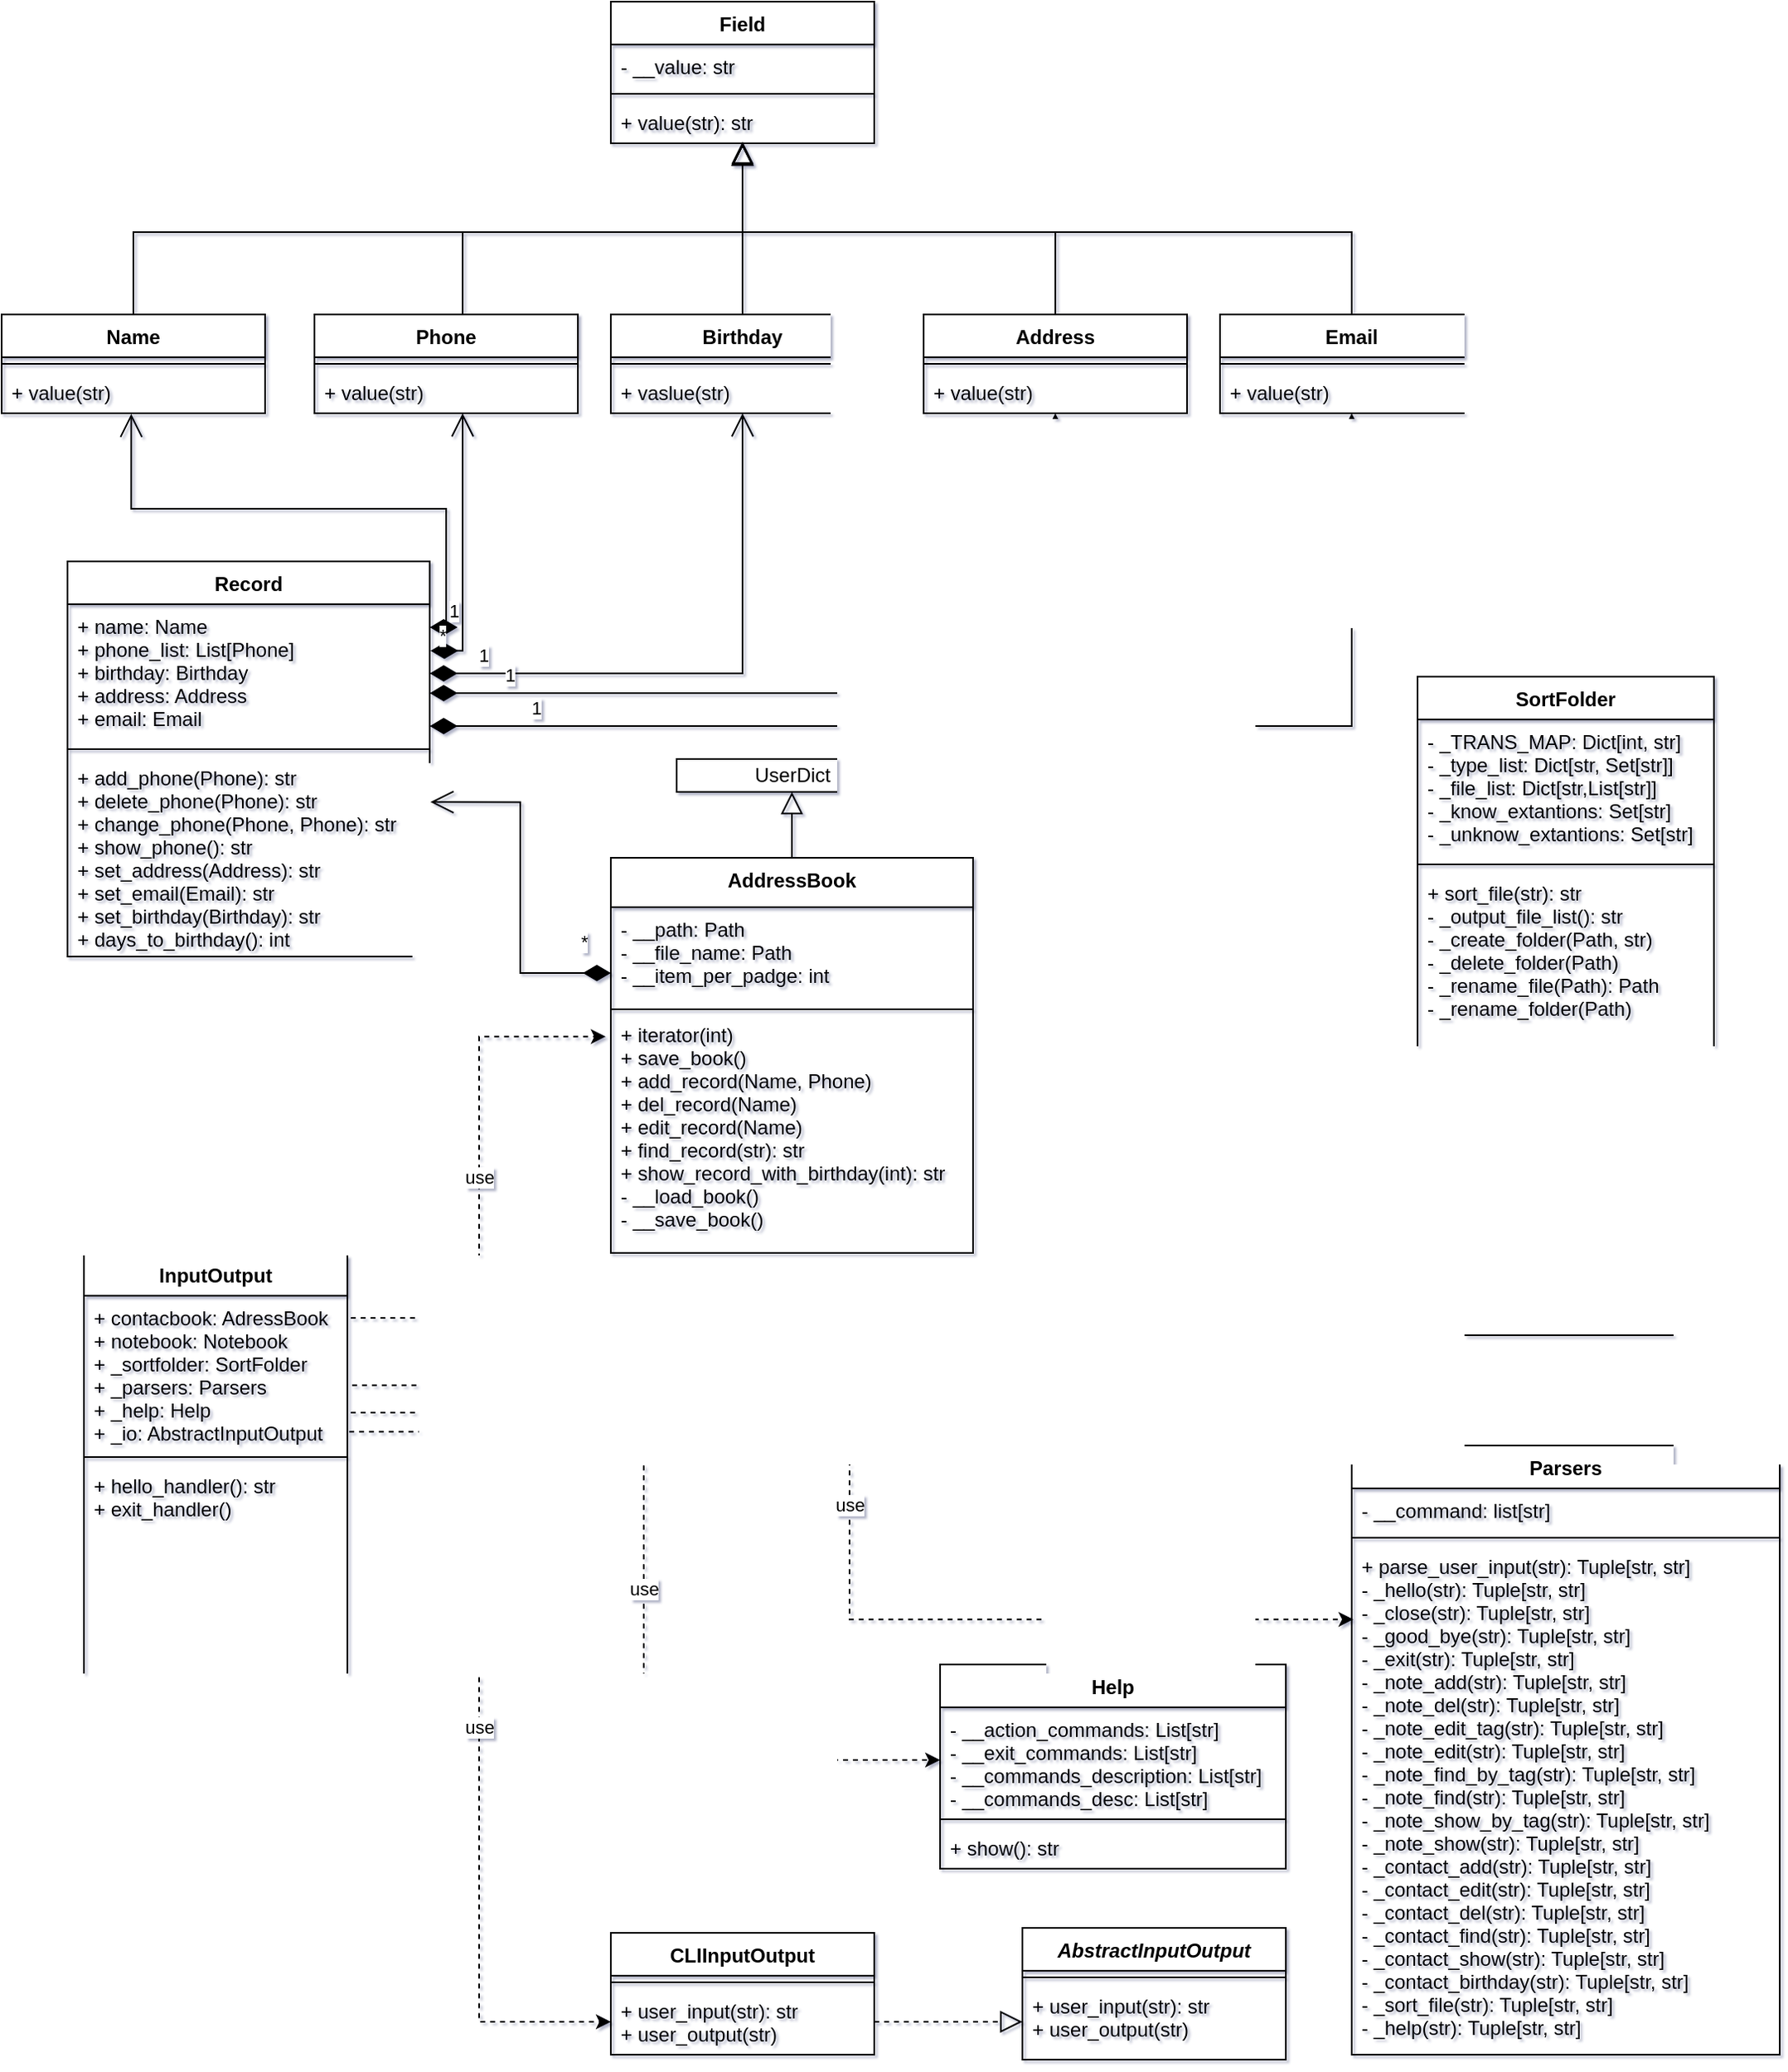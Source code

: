 <mxfile version="20.4.1" type="github">
  <diagram id="C5RBs43oDa-KdzZeNtuy" name="Page-1">
    <mxGraphModel dx="1113" dy="668" grid="1" gridSize="10" guides="1" tooltips="1" connect="1" arrows="1" fold="1" page="1" pageScale="1" pageWidth="1169" pageHeight="1654" background="#ffffff" math="0" shadow="1">
      <root>
        <object label="" id="WIyWlLk6GJQsqaUBKTNV-0">
          <mxCell />
        </object>
        <mxCell id="WIyWlLk6GJQsqaUBKTNV-1" parent="WIyWlLk6GJQsqaUBKTNV-0" />
        <mxCell id="-XMMIRewIuGDqcK_ADeO-0" value="Field" style="swimlane;fontStyle=1;align=center;verticalAlign=top;childLayout=stackLayout;horizontal=1;startSize=26;horizontalStack=0;resizeParent=1;resizeParentMax=0;resizeLast=0;collapsible=1;marginBottom=0;" parent="WIyWlLk6GJQsqaUBKTNV-1" vertex="1">
          <mxGeometry x="390" y="30" width="160" height="86" as="geometry" />
        </mxCell>
        <mxCell id="-XMMIRewIuGDqcK_ADeO-1" value="- __value: str" style="text;strokeColor=none;fillColor=none;align=left;verticalAlign=top;spacingLeft=4;spacingRight=4;overflow=hidden;rotatable=0;points=[[0,0.5],[1,0.5]];portConstraint=eastwest;" parent="-XMMIRewIuGDqcK_ADeO-0" vertex="1">
          <mxGeometry y="26" width="160" height="26" as="geometry" />
        </mxCell>
        <mxCell id="-XMMIRewIuGDqcK_ADeO-2" value="" style="line;strokeWidth=1;fillColor=none;align=left;verticalAlign=middle;spacingTop=-1;spacingLeft=3;spacingRight=3;rotatable=0;labelPosition=right;points=[];portConstraint=eastwest;strokeColor=inherit;" parent="-XMMIRewIuGDqcK_ADeO-0" vertex="1">
          <mxGeometry y="52" width="160" height="8" as="geometry" />
        </mxCell>
        <mxCell id="-XMMIRewIuGDqcK_ADeO-3" value="+ value(str): str" style="text;strokeColor=none;fillColor=none;align=left;verticalAlign=top;spacingLeft=4;spacingRight=4;overflow=hidden;rotatable=0;points=[[0,0.5],[1,0.5]];portConstraint=eastwest;" parent="-XMMIRewIuGDqcK_ADeO-0" vertex="1">
          <mxGeometry y="60" width="160" height="26" as="geometry" />
        </mxCell>
        <mxCell id="-XMMIRewIuGDqcK_ADeO-4" value="Birthday" style="swimlane;fontStyle=1;align=center;verticalAlign=top;childLayout=stackLayout;horizontal=1;startSize=26;horizontalStack=0;resizeParent=1;resizeParentMax=0;resizeLast=0;collapsible=1;marginBottom=0;" parent="WIyWlLk6GJQsqaUBKTNV-1" vertex="1">
          <mxGeometry x="390" y="220" width="160" height="60" as="geometry" />
        </mxCell>
        <mxCell id="-XMMIRewIuGDqcK_ADeO-6" value="" style="line;strokeWidth=1;fillColor=none;align=left;verticalAlign=middle;spacingTop=-1;spacingLeft=3;spacingRight=3;rotatable=0;labelPosition=right;points=[];portConstraint=eastwest;strokeColor=inherit;" parent="-XMMIRewIuGDqcK_ADeO-4" vertex="1">
          <mxGeometry y="26" width="160" height="8" as="geometry" />
        </mxCell>
        <mxCell id="-XMMIRewIuGDqcK_ADeO-7" value="+ vaslue(str)" style="text;strokeColor=none;fillColor=none;align=left;verticalAlign=top;spacingLeft=4;spacingRight=4;overflow=hidden;rotatable=0;points=[[0,0.5],[1,0.5]];portConstraint=eastwest;" parent="-XMMIRewIuGDqcK_ADeO-4" vertex="1">
          <mxGeometry y="34" width="160" height="26" as="geometry" />
        </mxCell>
        <mxCell id="_s7rSfz18poYZKIc188B-0" style="edgeStyle=orthogonalEdgeStyle;rounded=0;orthogonalLoop=1;jettySize=auto;html=1;entryX=0.5;entryY=0.962;entryDx=0;entryDy=0;entryPerimeter=0;strokeWidth=1;endArrow=block;endFill=0;endSize=11;" parent="WIyWlLk6GJQsqaUBKTNV-1" source="-XMMIRewIuGDqcK_ADeO-8" target="-XMMIRewIuGDqcK_ADeO-3" edge="1">
          <mxGeometry relative="1" as="geometry">
            <Array as="points">
              <mxPoint x="100" y="170" />
              <mxPoint x="470" y="170" />
            </Array>
          </mxGeometry>
        </mxCell>
        <mxCell id="-XMMIRewIuGDqcK_ADeO-8" value="Name" style="swimlane;fontStyle=1;align=center;verticalAlign=top;childLayout=stackLayout;horizontal=1;startSize=26;horizontalStack=0;resizeParent=1;resizeParentMax=0;resizeLast=0;collapsible=1;marginBottom=0;" parent="WIyWlLk6GJQsqaUBKTNV-1" vertex="1">
          <mxGeometry x="20" y="220" width="160" height="60" as="geometry" />
        </mxCell>
        <mxCell id="-XMMIRewIuGDqcK_ADeO-10" value="" style="line;strokeWidth=1;fillColor=none;align=left;verticalAlign=middle;spacingTop=-1;spacingLeft=3;spacingRight=3;rotatable=0;labelPosition=right;points=[];portConstraint=eastwest;strokeColor=inherit;" parent="-XMMIRewIuGDqcK_ADeO-8" vertex="1">
          <mxGeometry y="26" width="160" height="8" as="geometry" />
        </mxCell>
        <mxCell id="-XMMIRewIuGDqcK_ADeO-11" value="+ value(str)" style="text;strokeColor=none;fillColor=none;align=left;verticalAlign=top;spacingLeft=4;spacingRight=4;overflow=hidden;rotatable=0;points=[[0,0.5],[1,0.5]];portConstraint=eastwest;" parent="-XMMIRewIuGDqcK_ADeO-8" vertex="1">
          <mxGeometry y="34" width="160" height="26" as="geometry" />
        </mxCell>
        <mxCell id="_s7rSfz18poYZKIc188B-1" style="edgeStyle=orthogonalEdgeStyle;rounded=0;orthogonalLoop=1;jettySize=auto;html=1;strokeWidth=1;endArrow=block;endFill=0;endSize=11;" parent="WIyWlLk6GJQsqaUBKTNV-1" source="-XMMIRewIuGDqcK_ADeO-12" target="-XMMIRewIuGDqcK_ADeO-3" edge="1">
          <mxGeometry relative="1" as="geometry">
            <Array as="points">
              <mxPoint x="300" y="170" />
              <mxPoint x="470" y="170" />
            </Array>
          </mxGeometry>
        </mxCell>
        <mxCell id="-XMMIRewIuGDqcK_ADeO-12" value="Phone" style="swimlane;fontStyle=1;align=center;verticalAlign=top;childLayout=stackLayout;horizontal=1;startSize=26;horizontalStack=0;resizeParent=1;resizeParentMax=0;resizeLast=0;collapsible=1;marginBottom=0;" parent="WIyWlLk6GJQsqaUBKTNV-1" vertex="1">
          <mxGeometry x="210" y="220" width="160" height="60" as="geometry" />
        </mxCell>
        <mxCell id="-XMMIRewIuGDqcK_ADeO-14" value="" style="line;strokeWidth=1;fillColor=none;align=left;verticalAlign=middle;spacingTop=-1;spacingLeft=3;spacingRight=3;rotatable=0;labelPosition=right;points=[];portConstraint=eastwest;strokeColor=inherit;" parent="-XMMIRewIuGDqcK_ADeO-12" vertex="1">
          <mxGeometry y="26" width="160" height="8" as="geometry" />
        </mxCell>
        <mxCell id="-XMMIRewIuGDqcK_ADeO-15" value="+ value(str)" style="text;strokeColor=none;fillColor=none;align=left;verticalAlign=top;spacingLeft=4;spacingRight=4;overflow=hidden;rotatable=0;points=[[0,0.5],[1,0.5]];portConstraint=eastwest;" parent="-XMMIRewIuGDqcK_ADeO-12" vertex="1">
          <mxGeometry y="34" width="160" height="26" as="geometry" />
        </mxCell>
        <mxCell id="-XMMIRewIuGDqcK_ADeO-18" value="" style="endArrow=block;endSize=10;endFill=0;shadow=0;strokeWidth=1;rounded=0;edgeStyle=elbowEdgeStyle;elbow=vertical;exitX=0.5;exitY=0;exitDx=0;exitDy=0;" parent="WIyWlLk6GJQsqaUBKTNV-1" source="-XMMIRewIuGDqcK_ADeO-4" target="-XMMIRewIuGDqcK_ADeO-3" edge="1">
          <mxGeometry width="160" relative="1" as="geometry">
            <mxPoint x="640" y="230" as="sourcePoint" />
            <mxPoint x="510" y="130" as="targetPoint" />
            <Array as="points">
              <mxPoint x="470" y="160" />
              <mxPoint x="550" y="180" />
              <mxPoint x="530" y="180" />
              <mxPoint x="590" y="200" />
            </Array>
          </mxGeometry>
        </mxCell>
        <mxCell id="_s7rSfz18poYZKIc188B-2" value="Record" style="swimlane;fontStyle=1;align=center;verticalAlign=top;childLayout=stackLayout;horizontal=1;startSize=26;horizontalStack=0;resizeParent=1;resizeParentMax=0;resizeLast=0;collapsible=1;marginBottom=0;" parent="WIyWlLk6GJQsqaUBKTNV-1" vertex="1">
          <mxGeometry x="60" y="370" width="220" height="240" as="geometry" />
        </mxCell>
        <mxCell id="_s7rSfz18poYZKIc188B-3" value="+ name: Name&#xa;+ phone_list: List[Phone]&#xa;+ birthday: Birthday&#xa;+ address: Address&#xa;+ email: Email&#xa;" style="text;strokeColor=none;fillColor=none;align=left;verticalAlign=top;spacingLeft=4;spacingRight=4;overflow=hidden;rotatable=0;points=[[0,0.5],[1,0.5]];portConstraint=eastwest;" parent="_s7rSfz18poYZKIc188B-2" vertex="1">
          <mxGeometry y="26" width="220" height="84" as="geometry" />
        </mxCell>
        <mxCell id="_s7rSfz18poYZKIc188B-4" value="" style="line;strokeWidth=1;fillColor=none;align=left;verticalAlign=middle;spacingTop=-1;spacingLeft=3;spacingRight=3;rotatable=0;labelPosition=right;points=[];portConstraint=eastwest;strokeColor=inherit;" parent="_s7rSfz18poYZKIc188B-2" vertex="1">
          <mxGeometry y="110" width="220" height="8" as="geometry" />
        </mxCell>
        <mxCell id="_s7rSfz18poYZKIc188B-5" value="+ add_phone(Phone): str&#xa;+ delete_phone(Phone): str&#xa;+ change_phone(Phone, Phone): str&#xa;+ show_phone(): str&#xa;+ set_address(Address): str&#xa;+ set_email(Email): str&#xa;+ set_birthday(Birthday): str&#xa;+ days_to_birthday(): int" style="text;strokeColor=none;fillColor=none;align=left;verticalAlign=top;spacingLeft=4;spacingRight=4;overflow=hidden;rotatable=0;points=[[0,0.5],[1,0.5]];portConstraint=eastwest;" parent="_s7rSfz18poYZKIc188B-2" vertex="1">
          <mxGeometry y="118" width="220" height="122" as="geometry" />
        </mxCell>
        <mxCell id="_s7rSfz18poYZKIc188B-13" style="edgeStyle=orthogonalEdgeStyle;rounded=0;orthogonalLoop=1;jettySize=auto;html=1;strokeWidth=1;endArrow=block;endFill=0;endSize=11;" parent="WIyWlLk6GJQsqaUBKTNV-1" source="_s7rSfz18poYZKIc188B-6" target="-XMMIRewIuGDqcK_ADeO-3" edge="1">
          <mxGeometry relative="1" as="geometry">
            <mxPoint x="470" y="120" as="targetPoint" />
            <Array as="points">
              <mxPoint x="660" y="170" />
              <mxPoint x="470" y="170" />
            </Array>
          </mxGeometry>
        </mxCell>
        <mxCell id="_s7rSfz18poYZKIc188B-6" value="Address" style="swimlane;fontStyle=1;align=center;verticalAlign=top;childLayout=stackLayout;horizontal=1;startSize=26;horizontalStack=0;resizeParent=1;resizeParentMax=0;resizeLast=0;collapsible=1;marginBottom=0;" parent="WIyWlLk6GJQsqaUBKTNV-1" vertex="1">
          <mxGeometry x="580" y="220" width="160" height="60" as="geometry" />
        </mxCell>
        <mxCell id="_s7rSfz18poYZKIc188B-7" value="" style="line;strokeWidth=1;fillColor=none;align=left;verticalAlign=middle;spacingTop=-1;spacingLeft=3;spacingRight=3;rotatable=0;labelPosition=right;points=[];portConstraint=eastwest;strokeColor=inherit;" parent="_s7rSfz18poYZKIc188B-6" vertex="1">
          <mxGeometry y="26" width="160" height="8" as="geometry" />
        </mxCell>
        <mxCell id="_s7rSfz18poYZKIc188B-8" value="+ value(str)" style="text;strokeColor=none;fillColor=none;align=left;verticalAlign=top;spacingLeft=4;spacingRight=4;overflow=hidden;rotatable=0;points=[[0,0.5],[1,0.5]];portConstraint=eastwest;" parent="_s7rSfz18poYZKIc188B-6" vertex="1">
          <mxGeometry y="34" width="160" height="26" as="geometry" />
        </mxCell>
        <mxCell id="_s7rSfz18poYZKIc188B-12" style="edgeStyle=orthogonalEdgeStyle;rounded=0;orthogonalLoop=1;jettySize=auto;html=1;strokeWidth=1;endArrow=block;endFill=0;endSize=11;" parent="WIyWlLk6GJQsqaUBKTNV-1" source="_s7rSfz18poYZKIc188B-9" target="-XMMIRewIuGDqcK_ADeO-3" edge="1">
          <mxGeometry relative="1" as="geometry">
            <mxPoint x="470" y="120" as="targetPoint" />
            <Array as="points">
              <mxPoint x="840" y="170" />
              <mxPoint x="470" y="170" />
            </Array>
          </mxGeometry>
        </mxCell>
        <mxCell id="_s7rSfz18poYZKIc188B-9" value="Email" style="swimlane;fontStyle=1;align=center;verticalAlign=top;childLayout=stackLayout;horizontal=1;startSize=26;horizontalStack=0;resizeParent=1;resizeParentMax=0;resizeLast=0;collapsible=1;marginBottom=0;" parent="WIyWlLk6GJQsqaUBKTNV-1" vertex="1">
          <mxGeometry x="760" y="220" width="160" height="60" as="geometry" />
        </mxCell>
        <mxCell id="_s7rSfz18poYZKIc188B-10" value="" style="line;strokeWidth=1;fillColor=none;align=left;verticalAlign=middle;spacingTop=-1;spacingLeft=3;spacingRight=3;rotatable=0;labelPosition=right;points=[];portConstraint=eastwest;strokeColor=inherit;" parent="_s7rSfz18poYZKIc188B-9" vertex="1">
          <mxGeometry y="26" width="160" height="8" as="geometry" />
        </mxCell>
        <mxCell id="_s7rSfz18poYZKIc188B-11" value="+ value(str)" style="text;strokeColor=none;fillColor=none;align=left;verticalAlign=top;spacingLeft=4;spacingRight=4;overflow=hidden;rotatable=0;points=[[0,0.5],[1,0.5]];portConstraint=eastwest;" parent="_s7rSfz18poYZKIc188B-9" vertex="1">
          <mxGeometry y="34" width="160" height="26" as="geometry" />
        </mxCell>
        <mxCell id="_s7rSfz18poYZKIc188B-14" value="1" style="endArrow=open;html=1;endSize=12;startArrow=diamondThin;startSize=14;startFill=1;edgeStyle=orthogonalEdgeStyle;align=left;verticalAlign=bottom;rounded=0;strokeWidth=1;entryX=0.492;entryY=1.013;entryDx=0;entryDy=0;entryPerimeter=0;exitX=1;exitY=0.167;exitDx=0;exitDy=0;exitPerimeter=0;" parent="WIyWlLk6GJQsqaUBKTNV-1" source="_s7rSfz18poYZKIc188B-3" target="-XMMIRewIuGDqcK_ADeO-11" edge="1">
          <mxGeometry x="-0.933" relative="1" as="geometry">
            <mxPoint x="320" y="430" as="sourcePoint" />
            <mxPoint x="470" y="470" as="targetPoint" />
            <Array as="points">
              <mxPoint x="290" y="410" />
              <mxPoint x="290" y="338" />
              <mxPoint x="99" y="338" />
            </Array>
            <mxPoint as="offset" />
          </mxGeometry>
        </mxCell>
        <mxCell id="_s7rSfz18poYZKIc188B-15" value="*" style="endArrow=open;html=1;endSize=12;startArrow=diamondThin;startSize=14;startFill=1;edgeStyle=orthogonalEdgeStyle;align=left;verticalAlign=bottom;rounded=0;strokeWidth=1;exitX=1.002;exitY=0.337;exitDx=0;exitDy=0;exitPerimeter=0;" parent="WIyWlLk6GJQsqaUBKTNV-1" source="_s7rSfz18poYZKIc188B-3" target="-XMMIRewIuGDqcK_ADeO-15" edge="1">
          <mxGeometry x="-0.96" relative="1" as="geometry">
            <mxPoint x="360" y="438" as="sourcePoint" />
            <mxPoint x="300" y="310" as="targetPoint" />
            <Array as="points">
              <mxPoint x="300" y="424" />
            </Array>
            <mxPoint as="offset" />
          </mxGeometry>
        </mxCell>
        <mxCell id="_s7rSfz18poYZKIc188B-16" value="1" style="endArrow=open;html=1;endSize=12;startArrow=diamondThin;startSize=14;startFill=1;edgeStyle=orthogonalEdgeStyle;align=left;verticalAlign=bottom;rounded=0;strokeWidth=1;exitX=1;exitY=0.5;exitDx=0;exitDy=0;" parent="WIyWlLk6GJQsqaUBKTNV-1" source="_s7rSfz18poYZKIc188B-3" target="-XMMIRewIuGDqcK_ADeO-7" edge="1">
          <mxGeometry x="-0.841" y="2" relative="1" as="geometry">
            <mxPoint x="416" y="490" as="sourcePoint" />
            <mxPoint x="296.96" y="289.506" as="targetPoint" />
            <Array as="points">
              <mxPoint x="470" y="438" />
            </Array>
            <mxPoint as="offset" />
          </mxGeometry>
        </mxCell>
        <mxCell id="_s7rSfz18poYZKIc188B-18" value="1" style="endArrow=open;html=1;endSize=12;startArrow=diamondThin;startSize=14;startFill=1;edgeStyle=orthogonalEdgeStyle;align=left;verticalAlign=bottom;rounded=0;strokeWidth=1;" parent="WIyWlLk6GJQsqaUBKTNV-1" source="_s7rSfz18poYZKIc188B-3" edge="1">
          <mxGeometry x="-0.841" y="2" relative="1" as="geometry">
            <mxPoint x="460" y="420" as="sourcePoint" />
            <mxPoint x="840" y="280" as="targetPoint" />
            <mxPoint as="offset" />
            <Array as="points">
              <mxPoint x="840" y="470" />
            </Array>
          </mxGeometry>
        </mxCell>
        <mxCell id="_s7rSfz18poYZKIc188B-17" value="1" style="endArrow=open;html=1;endSize=12;startArrow=diamondThin;startSize=14;startFill=1;edgeStyle=orthogonalEdgeStyle;align=left;verticalAlign=bottom;rounded=0;strokeWidth=1;entryX=0.5;entryY=1;entryDx=0;entryDy=0;entryPerimeter=0;" parent="WIyWlLk6GJQsqaUBKTNV-1" source="_s7rSfz18poYZKIc188B-3" target="_s7rSfz18poYZKIc188B-8" edge="1">
          <mxGeometry x="-0.841" y="2" relative="1" as="geometry">
            <mxPoint x="330" y="480" as="sourcePoint" />
            <mxPoint x="426.24" y="290.338" as="targetPoint" />
            <mxPoint as="offset" />
            <Array as="points">
              <mxPoint x="660" y="450" />
            </Array>
          </mxGeometry>
        </mxCell>
        <mxCell id="_s7rSfz18poYZKIc188B-23" style="edgeStyle=orthogonalEdgeStyle;rounded=0;orthogonalLoop=1;jettySize=auto;html=1;strokeWidth=1;endArrow=block;endFill=0;endSize=11;" parent="WIyWlLk6GJQsqaUBKTNV-1" source="_s7rSfz18poYZKIc188B-19" target="_s7rSfz18poYZKIc188B-24" edge="1">
          <mxGeometry relative="1" as="geometry">
            <mxPoint x="500" y="520" as="targetPoint" />
          </mxGeometry>
        </mxCell>
        <mxCell id="_s7rSfz18poYZKIc188B-19" value="AddressBook" style="swimlane;fontStyle=1;align=center;verticalAlign=top;childLayout=stackLayout;horizontal=1;startSize=30;horizontalStack=0;resizeParent=1;resizeParentMax=0;resizeLast=0;collapsible=1;marginBottom=0;" parent="WIyWlLk6GJQsqaUBKTNV-1" vertex="1">
          <mxGeometry x="390" y="550" width="220" height="240" as="geometry" />
        </mxCell>
        <mxCell id="_s7rSfz18poYZKIc188B-20" value="- __path: Path&#xa;- __file_name: Path&#xa;- __item_per_padge: int&#xa;" style="text;strokeColor=none;fillColor=none;align=left;verticalAlign=top;spacingLeft=4;spacingRight=4;overflow=hidden;rotatable=0;points=[[0,0.5],[1,0.5]];portConstraint=eastwest;" parent="_s7rSfz18poYZKIc188B-19" vertex="1">
          <mxGeometry y="30" width="220" height="60" as="geometry" />
        </mxCell>
        <mxCell id="_s7rSfz18poYZKIc188B-21" value="" style="line;strokeWidth=1;fillColor=none;align=left;verticalAlign=middle;spacingTop=-1;spacingLeft=3;spacingRight=3;rotatable=0;labelPosition=right;points=[];portConstraint=eastwest;strokeColor=inherit;" parent="_s7rSfz18poYZKIc188B-19" vertex="1">
          <mxGeometry y="90" width="220" height="4" as="geometry" />
        </mxCell>
        <mxCell id="_s7rSfz18poYZKIc188B-22" value="+ iterator(int)&#xa;+ save_book()&#xa;+ add_record(Name, Phone)&#xa;+ del_record(Name)&#xa;+ edit_record(Name)&#xa;+ find_record(str): str&#xa;+ show_record_with_birthday(int): str&#xa;- __load_book()&#xa;- __save_book()&#xa;" style="text;strokeColor=none;fillColor=none;align=left;verticalAlign=top;spacingLeft=4;spacingRight=4;overflow=hidden;rotatable=0;points=[[0,0.5],[1,0.5]];portConstraint=eastwest;" parent="_s7rSfz18poYZKIc188B-19" vertex="1">
          <mxGeometry y="94" width="220" height="146" as="geometry" />
        </mxCell>
        <mxCell id="_s7rSfz18poYZKIc188B-24" value="UserDict" style="html=1;" parent="WIyWlLk6GJQsqaUBKTNV-1" vertex="1">
          <mxGeometry x="430" y="490" width="140" height="20" as="geometry" />
        </mxCell>
        <mxCell id="_s7rSfz18poYZKIc188B-26" value="*" style="endArrow=open;html=1;endSize=12;startArrow=diamondThin;startSize=14;startFill=1;edgeStyle=orthogonalEdgeStyle;align=left;verticalAlign=bottom;rounded=0;strokeWidth=1;entryX=1.002;entryY=0.231;entryDx=0;entryDy=0;entryPerimeter=0;exitX=0;exitY=0.667;exitDx=0;exitDy=0;exitPerimeter=0;" parent="WIyWlLk6GJQsqaUBKTNV-1" source="_s7rSfz18poYZKIc188B-20" target="_s7rSfz18poYZKIc188B-5" edge="1">
          <mxGeometry x="-0.812" y="-10" relative="1" as="geometry">
            <mxPoint x="460" y="670" as="sourcePoint" />
            <mxPoint x="620" y="670" as="targetPoint" />
            <mxPoint as="offset" />
          </mxGeometry>
        </mxCell>
        <mxCell id="_s7rSfz18poYZKIc188B-27" value="AbstractInputOutput" style="swimlane;fontStyle=3;align=center;verticalAlign=top;childLayout=stackLayout;horizontal=1;startSize=26;horizontalStack=0;resizeParent=1;resizeParentMax=0;resizeLast=0;collapsible=1;marginBottom=0;" parent="WIyWlLk6GJQsqaUBKTNV-1" vertex="1">
          <mxGeometry x="640" y="1200" width="160" height="80" as="geometry" />
        </mxCell>
        <mxCell id="_s7rSfz18poYZKIc188B-29" value="" style="line;strokeWidth=1;fillColor=none;align=left;verticalAlign=middle;spacingTop=-1;spacingLeft=3;spacingRight=3;rotatable=0;labelPosition=right;points=[];portConstraint=eastwest;strokeColor=inherit;" parent="_s7rSfz18poYZKIc188B-27" vertex="1">
          <mxGeometry y="26" width="160" height="8" as="geometry" />
        </mxCell>
        <mxCell id="_s7rSfz18poYZKIc188B-30" value="+ user_input(str): str&#xa;+ user_output(str)" style="text;strokeColor=none;fillColor=none;align=left;verticalAlign=top;spacingLeft=4;spacingRight=4;overflow=hidden;rotatable=0;points=[[0,0.5],[1,0.5]];portConstraint=eastwest;" parent="_s7rSfz18poYZKIc188B-27" vertex="1">
          <mxGeometry y="34" width="160" height="46" as="geometry" />
        </mxCell>
        <mxCell id="_s7rSfz18poYZKIc188B-31" value="CLIInputOutput" style="swimlane;fontStyle=1;align=center;verticalAlign=top;childLayout=stackLayout;horizontal=1;startSize=26;horizontalStack=0;resizeParent=1;resizeParentMax=0;resizeLast=0;collapsible=1;marginBottom=0;" parent="WIyWlLk6GJQsqaUBKTNV-1" vertex="1">
          <mxGeometry x="390" y="1203" width="160" height="74" as="geometry" />
        </mxCell>
        <mxCell id="_s7rSfz18poYZKIc188B-33" value="" style="line;strokeWidth=1;fillColor=none;align=left;verticalAlign=middle;spacingTop=-1;spacingLeft=3;spacingRight=3;rotatable=0;labelPosition=right;points=[];portConstraint=eastwest;strokeColor=inherit;" parent="_s7rSfz18poYZKIc188B-31" vertex="1">
          <mxGeometry y="26" width="160" height="8" as="geometry" />
        </mxCell>
        <mxCell id="_s7rSfz18poYZKIc188B-34" value="+ user_input(str): str&#xa;+ user_output(str)" style="text;strokeColor=none;fillColor=none;align=left;verticalAlign=top;spacingLeft=4;spacingRight=4;overflow=hidden;rotatable=0;points=[[0,0.5],[1,0.5]];portConstraint=eastwest;" parent="_s7rSfz18poYZKIc188B-31" vertex="1">
          <mxGeometry y="34" width="160" height="40" as="geometry" />
        </mxCell>
        <mxCell id="_s7rSfz18poYZKIc188B-36" style="edgeStyle=orthogonalEdgeStyle;rounded=0;orthogonalLoop=1;jettySize=auto;html=1;strokeWidth=1;endArrow=block;endFill=0;endSize=11;entryX=0;entryY=0.5;entryDx=0;entryDy=0;dashed=1;" parent="WIyWlLk6GJQsqaUBKTNV-1" source="_s7rSfz18poYZKIc188B-34" target="_s7rSfz18poYZKIc188B-30" edge="1">
          <mxGeometry relative="1" as="geometry">
            <mxPoint x="480" y="703" as="targetPoint" />
            <mxPoint x="480" y="743" as="sourcePoint" />
          </mxGeometry>
        </mxCell>
        <mxCell id="rsv80AppgMQCgHoHrhx7-0" value="use" style="edgeStyle=orthogonalEdgeStyle;rounded=0;orthogonalLoop=1;jettySize=auto;html=1;entryX=-0.014;entryY=0.1;entryDx=0;entryDy=0;entryPerimeter=0;dashed=1;exitX=1.013;exitY=0.144;exitDx=0;exitDy=0;exitPerimeter=0;" edge="1" parent="WIyWlLk6GJQsqaUBKTNV-1" source="_s7rSfz18poYZKIc188B-38" target="_s7rSfz18poYZKIc188B-22">
          <mxGeometry relative="1" as="geometry" />
        </mxCell>
        <mxCell id="_s7rSfz18poYZKIc188B-37" value="InputOutput" style="swimlane;fontStyle=1;align=center;verticalAlign=top;childLayout=stackLayout;horizontal=1;startSize=26;horizontalStack=0;resizeParent=1;resizeParentMax=0;resizeLast=0;collapsible=1;marginBottom=0;" parent="WIyWlLk6GJQsqaUBKTNV-1" vertex="1">
          <mxGeometry x="70" y="790" width="160" height="370" as="geometry" />
        </mxCell>
        <mxCell id="_s7rSfz18poYZKIc188B-38" value="+ contacbook: AdressBook&#xa;+ notebook: Notebook&#xa;+ _sortfolder: SortFolder&#xa;+ _parsers: Parsers&#xa;+ _help: Help&#xa;+ _io: AbstractInputOutput" style="text;strokeColor=none;fillColor=none;align=left;verticalAlign=top;spacingLeft=4;spacingRight=4;overflow=hidden;rotatable=0;points=[[0,0.5],[1,0.5]];portConstraint=eastwest;" parent="_s7rSfz18poYZKIc188B-37" vertex="1">
          <mxGeometry y="26" width="160" height="94" as="geometry" />
        </mxCell>
        <mxCell id="_s7rSfz18poYZKIc188B-39" value="" style="line;strokeWidth=1;fillColor=none;align=left;verticalAlign=middle;spacingTop=-1;spacingLeft=3;spacingRight=3;rotatable=0;labelPosition=right;points=[];portConstraint=eastwest;strokeColor=inherit;" parent="_s7rSfz18poYZKIc188B-37" vertex="1">
          <mxGeometry y="120" width="160" height="8" as="geometry" />
        </mxCell>
        <mxCell id="_s7rSfz18poYZKIc188B-40" value="+ hello_handler(): str&#xa;+ exit_handler()&#xa;" style="text;strokeColor=none;fillColor=none;align=left;verticalAlign=top;spacingLeft=4;spacingRight=4;overflow=hidden;rotatable=0;points=[[0,0.5],[1,0.5]];portConstraint=eastwest;" parent="_s7rSfz18poYZKIc188B-37" vertex="1">
          <mxGeometry y="128" width="160" height="242" as="geometry" />
        </mxCell>
        <mxCell id="rsv80AppgMQCgHoHrhx7-1" value="use" style="edgeStyle=orthogonalEdgeStyle;rounded=0;orthogonalLoop=1;jettySize=auto;html=1;entryX=0;entryY=0.5;entryDx=0;entryDy=0;dashed=1;exitX=1.007;exitY=0.879;exitDx=0;exitDy=0;exitPerimeter=0;" edge="1" parent="WIyWlLk6GJQsqaUBKTNV-1" source="_s7rSfz18poYZKIc188B-38" target="_s7rSfz18poYZKIc188B-34">
          <mxGeometry relative="1" as="geometry">
            <mxPoint x="252.08" y="739.536" as="sourcePoint" />
            <mxPoint x="396.92" y="668.6" as="targetPoint" />
          </mxGeometry>
        </mxCell>
        <mxCell id="rsv80AppgMQCgHoHrhx7-2" value="Help" style="swimlane;fontStyle=1;align=center;verticalAlign=top;childLayout=stackLayout;horizontal=1;startSize=26;horizontalStack=0;resizeParent=1;resizeParentMax=0;resizeLast=0;collapsible=1;marginBottom=0;" vertex="1" parent="WIyWlLk6GJQsqaUBKTNV-1">
          <mxGeometry x="590" y="1040" width="210" height="124" as="geometry" />
        </mxCell>
        <mxCell id="rsv80AppgMQCgHoHrhx7-3" value="- __action_commands: List[str]&#xa;- __exit_commands: List[str]&#xa;- __commands_description: List[str]&#xa;- __commands_desc: List[str]" style="text;strokeColor=none;fillColor=none;align=left;verticalAlign=top;spacingLeft=4;spacingRight=4;overflow=hidden;rotatable=0;points=[[0,0.5],[1,0.5]];portConstraint=eastwest;" vertex="1" parent="rsv80AppgMQCgHoHrhx7-2">
          <mxGeometry y="26" width="210" height="64" as="geometry" />
        </mxCell>
        <mxCell id="rsv80AppgMQCgHoHrhx7-4" value="" style="line;strokeWidth=1;fillColor=none;align=left;verticalAlign=middle;spacingTop=-1;spacingLeft=3;spacingRight=3;rotatable=0;labelPosition=right;points=[];portConstraint=eastwest;strokeColor=inherit;" vertex="1" parent="rsv80AppgMQCgHoHrhx7-2">
          <mxGeometry y="90" width="210" height="8" as="geometry" />
        </mxCell>
        <mxCell id="rsv80AppgMQCgHoHrhx7-5" value="+ show(): str" style="text;strokeColor=none;fillColor=none;align=left;verticalAlign=top;spacingLeft=4;spacingRight=4;overflow=hidden;rotatable=0;points=[[0,0.5],[1,0.5]];portConstraint=eastwest;" vertex="1" parent="rsv80AppgMQCgHoHrhx7-2">
          <mxGeometry y="98" width="210" height="26" as="geometry" />
        </mxCell>
        <mxCell id="rsv80AppgMQCgHoHrhx7-6" value="use" style="edgeStyle=orthogonalEdgeStyle;rounded=0;orthogonalLoop=1;jettySize=auto;html=1;dashed=1;exitX=1.013;exitY=0.755;exitDx=0;exitDy=0;exitPerimeter=0;" edge="1" parent="WIyWlLk6GJQsqaUBKTNV-1" source="_s7rSfz18poYZKIc188B-38" target="rsv80AppgMQCgHoHrhx7-3">
          <mxGeometry relative="1" as="geometry">
            <mxPoint x="242.08" y="839.536" as="sourcePoint" />
            <mxPoint x="396.92" y="668.6" as="targetPoint" />
          </mxGeometry>
        </mxCell>
        <mxCell id="rsv80AppgMQCgHoHrhx7-7" value="Parsers" style="swimlane;fontStyle=1;align=center;verticalAlign=top;childLayout=stackLayout;horizontal=1;startSize=26;horizontalStack=0;resizeParent=1;resizeParentMax=0;resizeLast=0;collapsible=1;marginBottom=0;" vertex="1" parent="WIyWlLk6GJQsqaUBKTNV-1">
          <mxGeometry x="840" y="907" width="260" height="370" as="geometry" />
        </mxCell>
        <mxCell id="rsv80AppgMQCgHoHrhx7-8" value="- __command: list[str]" style="text;strokeColor=none;fillColor=none;align=left;verticalAlign=top;spacingLeft=4;spacingRight=4;overflow=hidden;rotatable=0;points=[[0,0.5],[1,0.5]];portConstraint=eastwest;" vertex="1" parent="rsv80AppgMQCgHoHrhx7-7">
          <mxGeometry y="26" width="260" height="26" as="geometry" />
        </mxCell>
        <mxCell id="rsv80AppgMQCgHoHrhx7-9" value="" style="line;strokeWidth=1;fillColor=none;align=left;verticalAlign=middle;spacingTop=-1;spacingLeft=3;spacingRight=3;rotatable=0;labelPosition=right;points=[];portConstraint=eastwest;strokeColor=inherit;" vertex="1" parent="rsv80AppgMQCgHoHrhx7-7">
          <mxGeometry y="52" width="260" height="8" as="geometry" />
        </mxCell>
        <mxCell id="rsv80AppgMQCgHoHrhx7-10" value="+ parse_user_input(str): Tuple[str, str]&#xa;- _hello(str): Tuple[str, str]&#xa;- _close(str): Tuple[str, str]&#xa;- _good_bye(str): Tuple[str, str]&#xa;- _exit(str): Tuple[str, str]&#xa;- _note_add(str): Tuple[str, str]&#xa;- _note_del(str): Tuple[str, str]&#xa;- _note_edit_tag(str): Tuple[str, str]&#xa;- _note_edit(str): Tuple[str, str]&#xa;- _note_find_by_tag(str): Tuple[str, str]&#xa;- _note_find(str): Tuple[str, str]&#xa;- _note_show_by_tag(str): Tuple[str, str]&#xa;- _note_show(str): Tuple[str, str]&#xa;- _contact_add(str): Tuple[str, str]&#xa;- _contact_edit(str): Tuple[str, str]&#xa;- _contact_del(str): Tuple[str, str]&#xa;- _contact_find(str): Tuple[str, str]&#xa;- _contact_show(str): Tuple[str, str]&#xa;- _contact_birthday(str): Tuple[str, str]&#xa;- _sort_file(str): Tuple[str, str]&#xa;- _help(str): Tuple[str, str]" style="text;strokeColor=none;fillColor=none;align=left;verticalAlign=top;spacingLeft=4;spacingRight=4;overflow=hidden;rotatable=0;points=[[0,0.5],[1,0.5]];portConstraint=eastwest;" vertex="1" parent="rsv80AppgMQCgHoHrhx7-7">
          <mxGeometry y="60" width="260" height="310" as="geometry" />
        </mxCell>
        <mxCell id="rsv80AppgMQCgHoHrhx7-11" value="use" style="edgeStyle=orthogonalEdgeStyle;rounded=0;orthogonalLoop=1;jettySize=auto;html=1;dashed=1;exitX=1.018;exitY=0.578;exitDx=0;exitDy=0;exitPerimeter=0;entryX=0.004;entryY=0.147;entryDx=0;entryDy=0;entryPerimeter=0;" edge="1" parent="WIyWlLk6GJQsqaUBKTNV-1" source="_s7rSfz18poYZKIc188B-38" target="rsv80AppgMQCgHoHrhx7-10">
          <mxGeometry relative="1" as="geometry">
            <mxPoint x="242.08" y="896.97" as="sourcePoint" />
            <mxPoint x="600" y="1108" as="targetPoint" />
          </mxGeometry>
        </mxCell>
        <mxCell id="rsv80AppgMQCgHoHrhx7-12" value="SortFolder" style="swimlane;fontStyle=1;align=center;verticalAlign=top;childLayout=stackLayout;horizontal=1;startSize=26;horizontalStack=0;resizeParent=1;resizeParentMax=0;resizeLast=0;collapsible=1;marginBottom=0;" vertex="1" parent="WIyWlLk6GJQsqaUBKTNV-1">
          <mxGeometry x="880" y="440" width="180" height="400" as="geometry" />
        </mxCell>
        <mxCell id="rsv80AppgMQCgHoHrhx7-13" value="- _TRANS_MAP: Dict[int, str]&#xa;- _type_list: Dict[str, Set[str]]&#xa;- _file_list: Dict[str,List[str]]&#xa;- _know_extantions: Set[str]&#xa;- _unknow_extantions: Set[str]&#xa;" style="text;strokeColor=none;fillColor=none;align=left;verticalAlign=top;spacingLeft=4;spacingRight=4;overflow=hidden;rotatable=0;points=[[0,0.5],[1,0.5]];portConstraint=eastwest;" vertex="1" parent="rsv80AppgMQCgHoHrhx7-12">
          <mxGeometry y="26" width="180" height="84" as="geometry" />
        </mxCell>
        <mxCell id="rsv80AppgMQCgHoHrhx7-14" value="" style="line;strokeWidth=1;fillColor=none;align=left;verticalAlign=middle;spacingTop=-1;spacingLeft=3;spacingRight=3;rotatable=0;labelPosition=right;points=[];portConstraint=eastwest;strokeColor=inherit;" vertex="1" parent="rsv80AppgMQCgHoHrhx7-12">
          <mxGeometry y="110" width="180" height="8" as="geometry" />
        </mxCell>
        <mxCell id="rsv80AppgMQCgHoHrhx7-15" value="+ sort_file(str): str&#xa;- _output_file_list(): str&#xa;- _create_folder(Path, str)&#xa;- _delete_folder(Path)&#xa;- _rename_file(Path): Path&#xa;- _rename_folder(Path)&#xa;" style="text;strokeColor=none;fillColor=none;align=left;verticalAlign=top;spacingLeft=4;spacingRight=4;overflow=hidden;rotatable=0;points=[[0,0.5],[1,0.5]];portConstraint=eastwest;" vertex="1" parent="rsv80AppgMQCgHoHrhx7-12">
          <mxGeometry y="118" width="180" height="282" as="geometry" />
        </mxCell>
      </root>
    </mxGraphModel>
  </diagram>
</mxfile>
